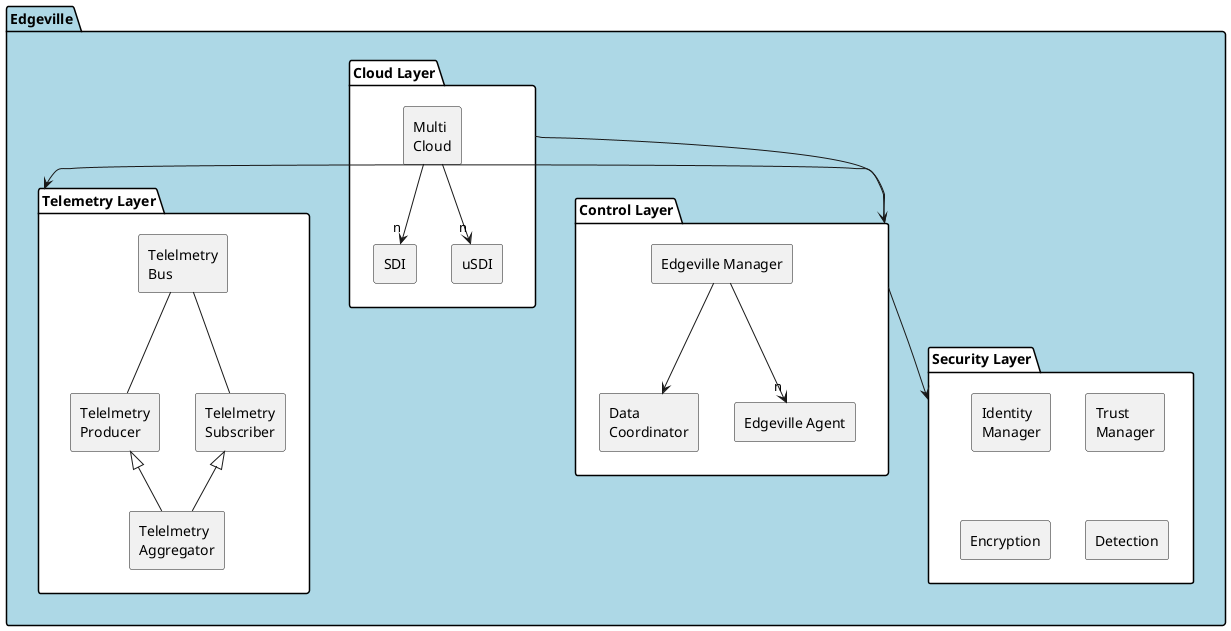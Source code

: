 @startuml

package Edgeville #lightblue {
    package "Cloud Layer" as Cloud #white {
      rectangle "SDI"
      rectangle "uSDI"
      rectangle "Multi\nCloud" as HC
      HC --> "n" SDI
      HC --> "n" uSDI
    }
    package "Control Layer" as Control #white {
      rectangle "Data\nCoordinator" as DC
      rectangle "Edgeville Manager" as EM
      rectangle "Edgeville Agent" as EA
      EM --> "n" EA
      EM --> DC
    }
    package "Telemetry Layer" as Telemetry #white {
      rectangle "Telelmetry\nProducer" as TP
      rectangle "Telelmetry\nBus" as TB
      rectangle "Telelmetry\nSubscriber" as TS
      rectangle "Telelmetry\nAggregator" as TA
      TB -- TP
      TB -- TS
      TP <|-- TA
      TS <|-- TA
    }
    package "Security Layer" as Security #white {
      rectangle "Identity\nManager" as IM
      rectangle "Trust\nManager" as TM
      rectangle "Encryption" as SLE
      rectangle "Detection" as SLD
    }
    Control -> Telemetry
    Control --> Security
    Cloud --> Control
}
@enduml
